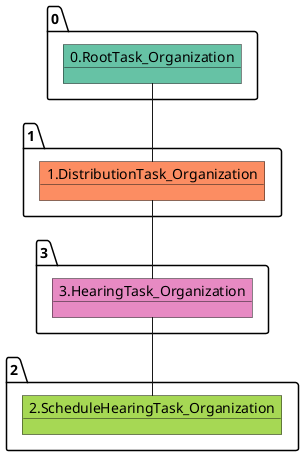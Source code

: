 @startuml
object 0.RootTask_Organization #66c2a5
object 1.DistributionTask_Organization #fc8d62
object 2.ScheduleHearingTask_Organization #a6d854
object 3.HearingTask_Organization #e78ac3
0.RootTask_Organization -- 1.DistributionTask_Organization
3.HearingTask_Organization -- 2.ScheduleHearingTask_Organization
1.DistributionTask_Organization -- 3.HearingTask_Organization
@enduml
